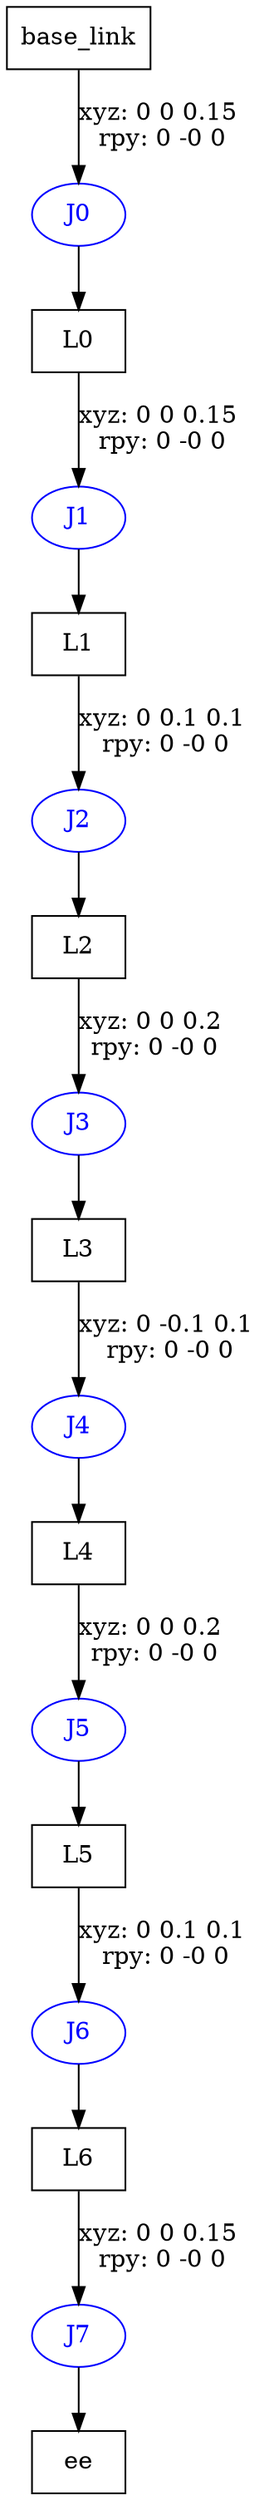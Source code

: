 digraph G {
node [shape=box];
"base_link" [label="base_link"];
"L0" [label="L0"];
"L1" [label="L1"];
"L2" [label="L2"];
"L3" [label="L3"];
"L4" [label="L4"];
"L5" [label="L5"];
"L6" [label="L6"];
"ee" [label="ee"];
node [shape=ellipse, color=blue, fontcolor=blue];
"base_link" -> "J0" [label="xyz: 0 0 0.15 \nrpy: 0 -0 0"]
"J0" -> "L0"
"L0" -> "J1" [label="xyz: 0 0 0.15 \nrpy: 0 -0 0"]
"J1" -> "L1"
"L1" -> "J2" [label="xyz: 0 0.1 0.1 \nrpy: 0 -0 0"]
"J2" -> "L2"
"L2" -> "J3" [label="xyz: 0 0 0.2 \nrpy: 0 -0 0"]
"J3" -> "L3"
"L3" -> "J4" [label="xyz: 0 -0.1 0.1 \nrpy: 0 -0 0"]
"J4" -> "L4"
"L4" -> "J5" [label="xyz: 0 0 0.2 \nrpy: 0 -0 0"]
"J5" -> "L5"
"L5" -> "J6" [label="xyz: 0 0.1 0.1 \nrpy: 0 -0 0"]
"J6" -> "L6"
"L6" -> "J7" [label="xyz: 0 0 0.15 \nrpy: 0 -0 0"]
"J7" -> "ee"
}
